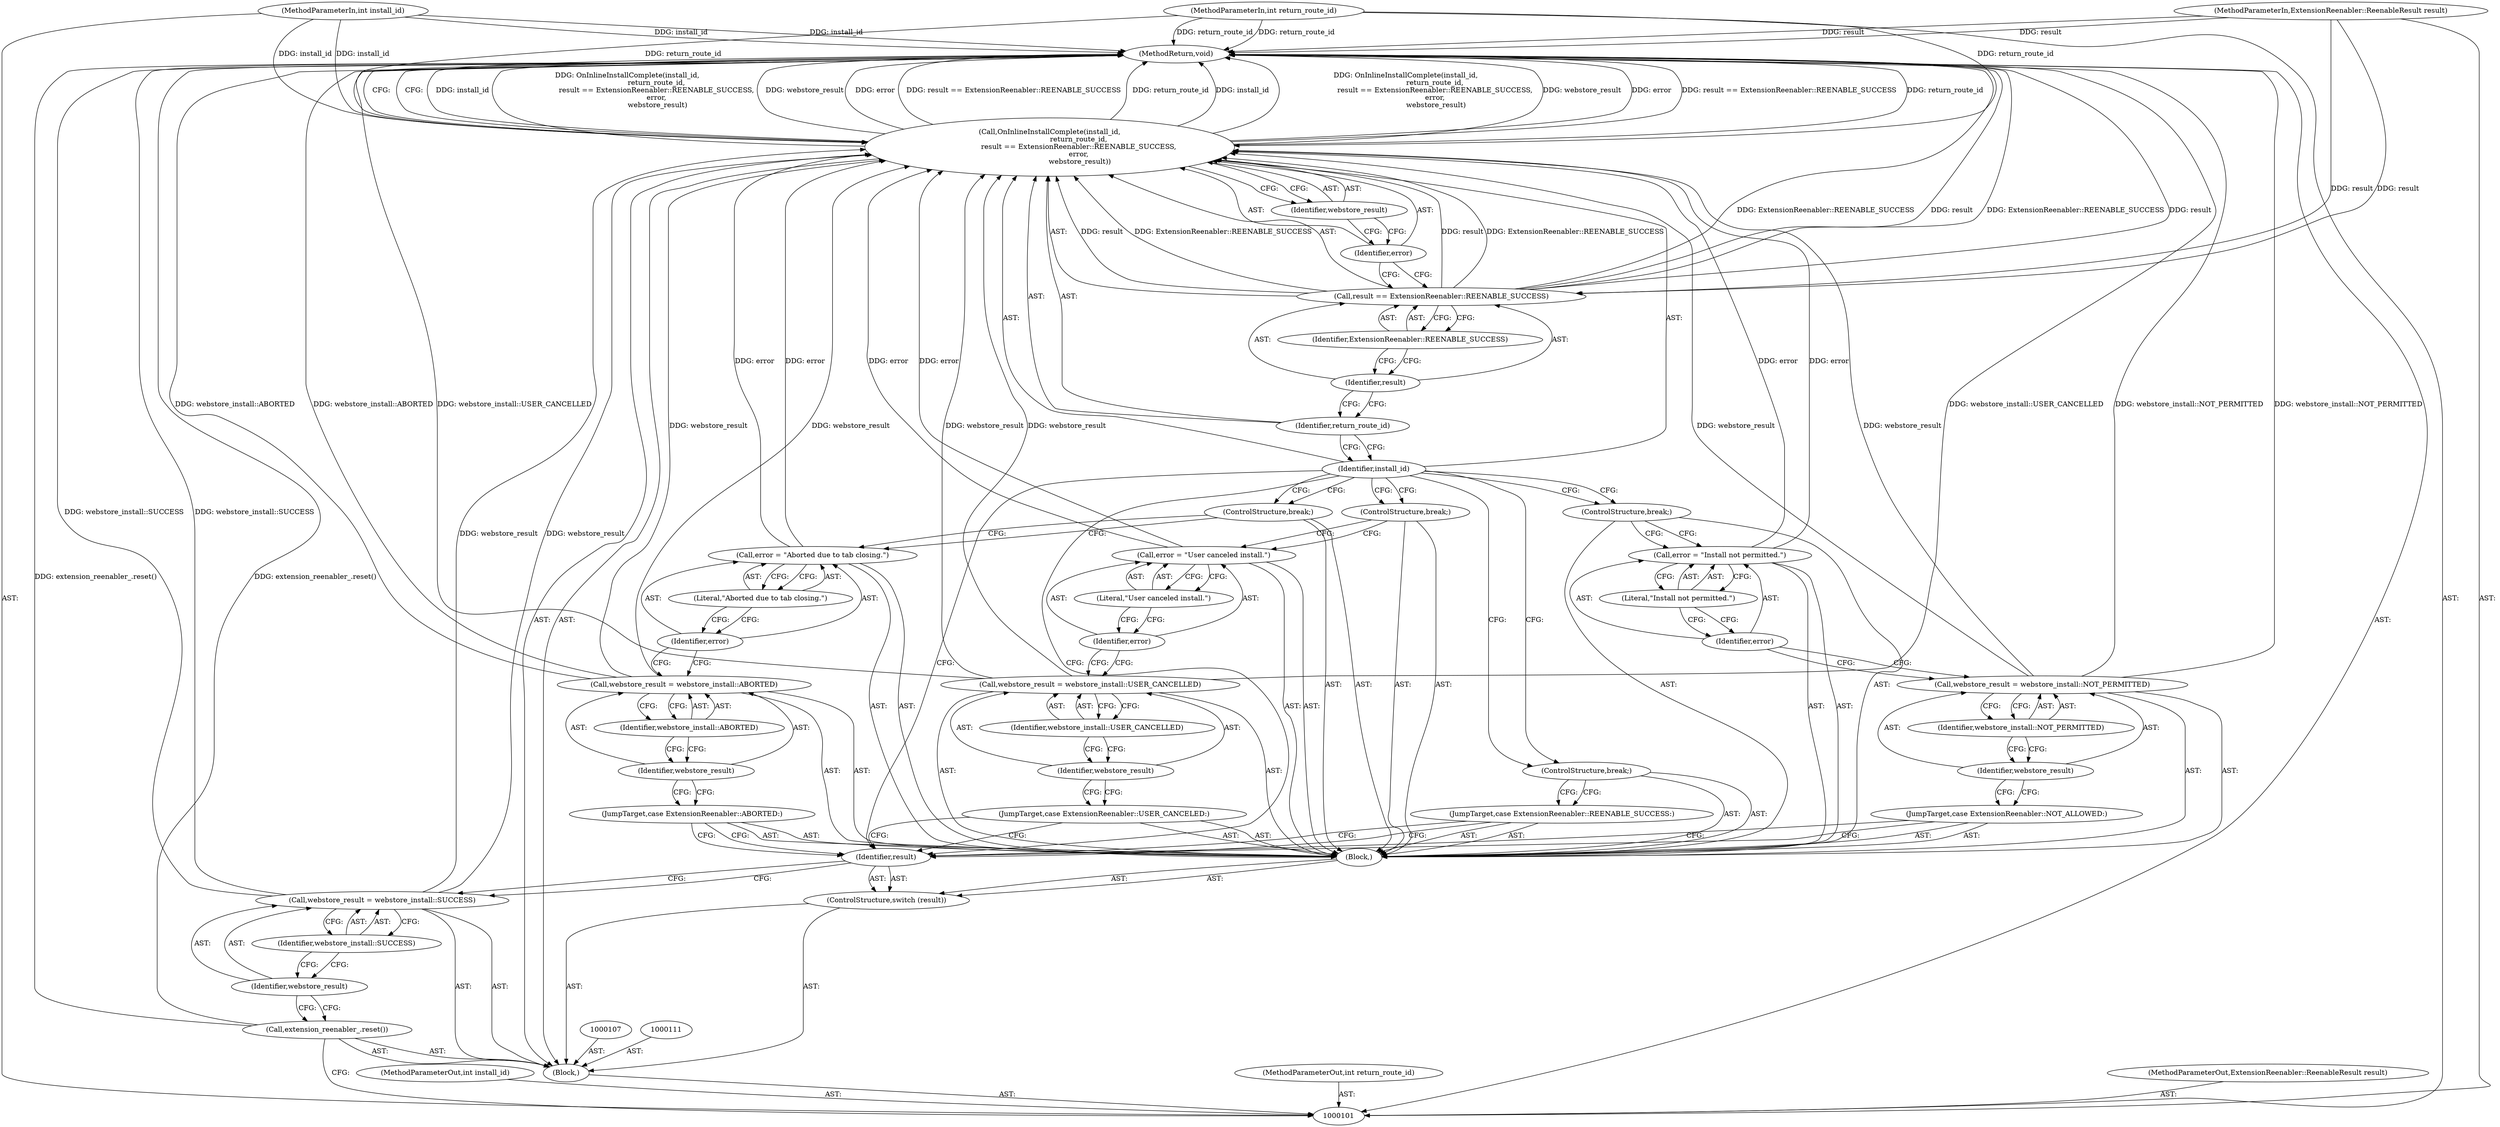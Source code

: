 digraph "1_Chrome_d30a8bd191f17b61938fc87890bffc80049b0774_2" {
"1000149" [label="(MethodReturn,void)"];
"1000102" [label="(MethodParameterIn,int install_id)"];
"1000179" [label="(MethodParameterOut,int install_id)"];
"1000117" [label="(JumpTarget,case ExtensionReenabler::USER_CANCELED:)"];
"1000120" [label="(Identifier,webstore_install::USER_CANCELLED)"];
"1000118" [label="(Call,webstore_result = webstore_install::USER_CANCELLED)"];
"1000119" [label="(Identifier,webstore_result)"];
"1000123" [label="(Literal,\"User canceled install.\")"];
"1000121" [label="(Call,error = \"User canceled install.\")"];
"1000122" [label="(Identifier,error)"];
"1000124" [label="(ControlStructure,break;)"];
"1000125" [label="(JumpTarget,case ExtensionReenabler::NOT_ALLOWED:)"];
"1000128" [label="(Identifier,webstore_install::NOT_PERMITTED)"];
"1000126" [label="(Call,webstore_result = webstore_install::NOT_PERMITTED)"];
"1000127" [label="(Identifier,webstore_result)"];
"1000131" [label="(Literal,\"Install not permitted.\")"];
"1000129" [label="(Call,error = \"Install not permitted.\")"];
"1000130" [label="(Identifier,error)"];
"1000132" [label="(ControlStructure,break;)"];
"1000133" [label="(JumpTarget,case ExtensionReenabler::ABORTED:)"];
"1000136" [label="(Identifier,webstore_install::ABORTED)"];
"1000134" [label="(Call,webstore_result = webstore_install::ABORTED)"];
"1000135" [label="(Identifier,webstore_result)"];
"1000103" [label="(MethodParameterIn,int return_route_id)"];
"1000180" [label="(MethodParameterOut,int return_route_id)"];
"1000139" [label="(Literal,\"Aborted due to tab closing.\")"];
"1000137" [label="(Call,error = \"Aborted due to tab closing.\")"];
"1000138" [label="(Identifier,error)"];
"1000140" [label="(ControlStructure,break;)"];
"1000141" [label="(Call,OnInlineInstallComplete(install_id,\n                          return_route_id,\n                          result == ExtensionReenabler::REENABLE_SUCCESS,\n                          error,\n                           webstore_result))"];
"1000142" [label="(Identifier,install_id)"];
"1000143" [label="(Identifier,return_route_id)"];
"1000144" [label="(Call,result == ExtensionReenabler::REENABLE_SUCCESS)"];
"1000145" [label="(Identifier,result)"];
"1000146" [label="(Identifier,ExtensionReenabler::REENABLE_SUCCESS)"];
"1000147" [label="(Identifier,error)"];
"1000148" [label="(Identifier,webstore_result)"];
"1000104" [label="(MethodParameterIn,ExtensionReenabler::ReenableResult result)"];
"1000181" [label="(MethodParameterOut,ExtensionReenabler::ReenableResult result)"];
"1000105" [label="(Block,)"];
"1000106" [label="(Call,extension_reenabler_.reset())"];
"1000108" [label="(Call,webstore_result = webstore_install::SUCCESS)"];
"1000109" [label="(Identifier,webstore_result)"];
"1000110" [label="(Identifier,webstore_install::SUCCESS)"];
"1000113" [label="(Identifier,result)"];
"1000114" [label="(Block,)"];
"1000112" [label="(ControlStructure,switch (result))"];
"1000115" [label="(JumpTarget,case ExtensionReenabler::REENABLE_SUCCESS:)"];
"1000116" [label="(ControlStructure,break;)"];
"1000149" -> "1000101"  [label="AST: "];
"1000149" -> "1000141"  [label="CFG: "];
"1000141" -> "1000149"  [label="DDG: install_id"];
"1000141" -> "1000149"  [label="DDG: OnInlineInstallComplete(install_id,\n                          return_route_id,\n                          result == ExtensionReenabler::REENABLE_SUCCESS,\n                          error,\n                           webstore_result)"];
"1000141" -> "1000149"  [label="DDG: webstore_result"];
"1000141" -> "1000149"  [label="DDG: error"];
"1000141" -> "1000149"  [label="DDG: result == ExtensionReenabler::REENABLE_SUCCESS"];
"1000141" -> "1000149"  [label="DDG: return_route_id"];
"1000104" -> "1000149"  [label="DDG: result"];
"1000102" -> "1000149"  [label="DDG: install_id"];
"1000126" -> "1000149"  [label="DDG: webstore_install::NOT_PERMITTED"];
"1000144" -> "1000149"  [label="DDG: ExtensionReenabler::REENABLE_SUCCESS"];
"1000144" -> "1000149"  [label="DDG: result"];
"1000103" -> "1000149"  [label="DDG: return_route_id"];
"1000108" -> "1000149"  [label="DDG: webstore_install::SUCCESS"];
"1000118" -> "1000149"  [label="DDG: webstore_install::USER_CANCELLED"];
"1000134" -> "1000149"  [label="DDG: webstore_install::ABORTED"];
"1000106" -> "1000149"  [label="DDG: extension_reenabler_.reset()"];
"1000102" -> "1000101"  [label="AST: "];
"1000102" -> "1000149"  [label="DDG: install_id"];
"1000102" -> "1000141"  [label="DDG: install_id"];
"1000179" -> "1000101"  [label="AST: "];
"1000117" -> "1000114"  [label="AST: "];
"1000117" -> "1000113"  [label="CFG: "];
"1000119" -> "1000117"  [label="CFG: "];
"1000120" -> "1000118"  [label="AST: "];
"1000120" -> "1000119"  [label="CFG: "];
"1000118" -> "1000120"  [label="CFG: "];
"1000118" -> "1000114"  [label="AST: "];
"1000118" -> "1000120"  [label="CFG: "];
"1000119" -> "1000118"  [label="AST: "];
"1000120" -> "1000118"  [label="AST: "];
"1000122" -> "1000118"  [label="CFG: "];
"1000118" -> "1000149"  [label="DDG: webstore_install::USER_CANCELLED"];
"1000118" -> "1000141"  [label="DDG: webstore_result"];
"1000119" -> "1000118"  [label="AST: "];
"1000119" -> "1000117"  [label="CFG: "];
"1000120" -> "1000119"  [label="CFG: "];
"1000123" -> "1000121"  [label="AST: "];
"1000123" -> "1000122"  [label="CFG: "];
"1000121" -> "1000123"  [label="CFG: "];
"1000121" -> "1000114"  [label="AST: "];
"1000121" -> "1000123"  [label="CFG: "];
"1000122" -> "1000121"  [label="AST: "];
"1000123" -> "1000121"  [label="AST: "];
"1000124" -> "1000121"  [label="CFG: "];
"1000121" -> "1000141"  [label="DDG: error"];
"1000122" -> "1000121"  [label="AST: "];
"1000122" -> "1000118"  [label="CFG: "];
"1000123" -> "1000122"  [label="CFG: "];
"1000124" -> "1000114"  [label="AST: "];
"1000124" -> "1000121"  [label="CFG: "];
"1000142" -> "1000124"  [label="CFG: "];
"1000125" -> "1000114"  [label="AST: "];
"1000125" -> "1000113"  [label="CFG: "];
"1000127" -> "1000125"  [label="CFG: "];
"1000128" -> "1000126"  [label="AST: "];
"1000128" -> "1000127"  [label="CFG: "];
"1000126" -> "1000128"  [label="CFG: "];
"1000126" -> "1000114"  [label="AST: "];
"1000126" -> "1000128"  [label="CFG: "];
"1000127" -> "1000126"  [label="AST: "];
"1000128" -> "1000126"  [label="AST: "];
"1000130" -> "1000126"  [label="CFG: "];
"1000126" -> "1000149"  [label="DDG: webstore_install::NOT_PERMITTED"];
"1000126" -> "1000141"  [label="DDG: webstore_result"];
"1000127" -> "1000126"  [label="AST: "];
"1000127" -> "1000125"  [label="CFG: "];
"1000128" -> "1000127"  [label="CFG: "];
"1000131" -> "1000129"  [label="AST: "];
"1000131" -> "1000130"  [label="CFG: "];
"1000129" -> "1000131"  [label="CFG: "];
"1000129" -> "1000114"  [label="AST: "];
"1000129" -> "1000131"  [label="CFG: "];
"1000130" -> "1000129"  [label="AST: "];
"1000131" -> "1000129"  [label="AST: "];
"1000132" -> "1000129"  [label="CFG: "];
"1000129" -> "1000141"  [label="DDG: error"];
"1000130" -> "1000129"  [label="AST: "];
"1000130" -> "1000126"  [label="CFG: "];
"1000131" -> "1000130"  [label="CFG: "];
"1000132" -> "1000114"  [label="AST: "];
"1000132" -> "1000129"  [label="CFG: "];
"1000142" -> "1000132"  [label="CFG: "];
"1000133" -> "1000114"  [label="AST: "];
"1000133" -> "1000113"  [label="CFG: "];
"1000135" -> "1000133"  [label="CFG: "];
"1000136" -> "1000134"  [label="AST: "];
"1000136" -> "1000135"  [label="CFG: "];
"1000134" -> "1000136"  [label="CFG: "];
"1000134" -> "1000114"  [label="AST: "];
"1000134" -> "1000136"  [label="CFG: "];
"1000135" -> "1000134"  [label="AST: "];
"1000136" -> "1000134"  [label="AST: "];
"1000138" -> "1000134"  [label="CFG: "];
"1000134" -> "1000149"  [label="DDG: webstore_install::ABORTED"];
"1000134" -> "1000141"  [label="DDG: webstore_result"];
"1000135" -> "1000134"  [label="AST: "];
"1000135" -> "1000133"  [label="CFG: "];
"1000136" -> "1000135"  [label="CFG: "];
"1000103" -> "1000101"  [label="AST: "];
"1000103" -> "1000149"  [label="DDG: return_route_id"];
"1000103" -> "1000141"  [label="DDG: return_route_id"];
"1000180" -> "1000101"  [label="AST: "];
"1000139" -> "1000137"  [label="AST: "];
"1000139" -> "1000138"  [label="CFG: "];
"1000137" -> "1000139"  [label="CFG: "];
"1000137" -> "1000114"  [label="AST: "];
"1000137" -> "1000139"  [label="CFG: "];
"1000138" -> "1000137"  [label="AST: "];
"1000139" -> "1000137"  [label="AST: "];
"1000140" -> "1000137"  [label="CFG: "];
"1000137" -> "1000141"  [label="DDG: error"];
"1000138" -> "1000137"  [label="AST: "];
"1000138" -> "1000134"  [label="CFG: "];
"1000139" -> "1000138"  [label="CFG: "];
"1000140" -> "1000114"  [label="AST: "];
"1000140" -> "1000137"  [label="CFG: "];
"1000142" -> "1000140"  [label="CFG: "];
"1000141" -> "1000105"  [label="AST: "];
"1000141" -> "1000148"  [label="CFG: "];
"1000142" -> "1000141"  [label="AST: "];
"1000143" -> "1000141"  [label="AST: "];
"1000144" -> "1000141"  [label="AST: "];
"1000147" -> "1000141"  [label="AST: "];
"1000148" -> "1000141"  [label="AST: "];
"1000149" -> "1000141"  [label="CFG: "];
"1000141" -> "1000149"  [label="DDG: install_id"];
"1000141" -> "1000149"  [label="DDG: OnInlineInstallComplete(install_id,\n                          return_route_id,\n                          result == ExtensionReenabler::REENABLE_SUCCESS,\n                          error,\n                           webstore_result)"];
"1000141" -> "1000149"  [label="DDG: webstore_result"];
"1000141" -> "1000149"  [label="DDG: error"];
"1000141" -> "1000149"  [label="DDG: result == ExtensionReenabler::REENABLE_SUCCESS"];
"1000141" -> "1000149"  [label="DDG: return_route_id"];
"1000102" -> "1000141"  [label="DDG: install_id"];
"1000103" -> "1000141"  [label="DDG: return_route_id"];
"1000144" -> "1000141"  [label="DDG: result"];
"1000144" -> "1000141"  [label="DDG: ExtensionReenabler::REENABLE_SUCCESS"];
"1000129" -> "1000141"  [label="DDG: error"];
"1000121" -> "1000141"  [label="DDG: error"];
"1000137" -> "1000141"  [label="DDG: error"];
"1000126" -> "1000141"  [label="DDG: webstore_result"];
"1000134" -> "1000141"  [label="DDG: webstore_result"];
"1000118" -> "1000141"  [label="DDG: webstore_result"];
"1000108" -> "1000141"  [label="DDG: webstore_result"];
"1000142" -> "1000141"  [label="AST: "];
"1000142" -> "1000113"  [label="CFG: "];
"1000142" -> "1000116"  [label="CFG: "];
"1000142" -> "1000124"  [label="CFG: "];
"1000142" -> "1000132"  [label="CFG: "];
"1000142" -> "1000140"  [label="CFG: "];
"1000143" -> "1000142"  [label="CFG: "];
"1000143" -> "1000141"  [label="AST: "];
"1000143" -> "1000142"  [label="CFG: "];
"1000145" -> "1000143"  [label="CFG: "];
"1000144" -> "1000141"  [label="AST: "];
"1000144" -> "1000146"  [label="CFG: "];
"1000145" -> "1000144"  [label="AST: "];
"1000146" -> "1000144"  [label="AST: "];
"1000147" -> "1000144"  [label="CFG: "];
"1000144" -> "1000149"  [label="DDG: ExtensionReenabler::REENABLE_SUCCESS"];
"1000144" -> "1000149"  [label="DDG: result"];
"1000144" -> "1000141"  [label="DDG: result"];
"1000144" -> "1000141"  [label="DDG: ExtensionReenabler::REENABLE_SUCCESS"];
"1000104" -> "1000144"  [label="DDG: result"];
"1000145" -> "1000144"  [label="AST: "];
"1000145" -> "1000143"  [label="CFG: "];
"1000146" -> "1000145"  [label="CFG: "];
"1000146" -> "1000144"  [label="AST: "];
"1000146" -> "1000145"  [label="CFG: "];
"1000144" -> "1000146"  [label="CFG: "];
"1000147" -> "1000141"  [label="AST: "];
"1000147" -> "1000144"  [label="CFG: "];
"1000148" -> "1000147"  [label="CFG: "];
"1000148" -> "1000141"  [label="AST: "];
"1000148" -> "1000147"  [label="CFG: "];
"1000141" -> "1000148"  [label="CFG: "];
"1000104" -> "1000101"  [label="AST: "];
"1000104" -> "1000149"  [label="DDG: result"];
"1000104" -> "1000144"  [label="DDG: result"];
"1000181" -> "1000101"  [label="AST: "];
"1000105" -> "1000101"  [label="AST: "];
"1000106" -> "1000105"  [label="AST: "];
"1000107" -> "1000105"  [label="AST: "];
"1000108" -> "1000105"  [label="AST: "];
"1000111" -> "1000105"  [label="AST: "];
"1000112" -> "1000105"  [label="AST: "];
"1000141" -> "1000105"  [label="AST: "];
"1000106" -> "1000105"  [label="AST: "];
"1000106" -> "1000101"  [label="CFG: "];
"1000109" -> "1000106"  [label="CFG: "];
"1000106" -> "1000149"  [label="DDG: extension_reenabler_.reset()"];
"1000108" -> "1000105"  [label="AST: "];
"1000108" -> "1000110"  [label="CFG: "];
"1000109" -> "1000108"  [label="AST: "];
"1000110" -> "1000108"  [label="AST: "];
"1000113" -> "1000108"  [label="CFG: "];
"1000108" -> "1000149"  [label="DDG: webstore_install::SUCCESS"];
"1000108" -> "1000141"  [label="DDG: webstore_result"];
"1000109" -> "1000108"  [label="AST: "];
"1000109" -> "1000106"  [label="CFG: "];
"1000110" -> "1000109"  [label="CFG: "];
"1000110" -> "1000108"  [label="AST: "];
"1000110" -> "1000109"  [label="CFG: "];
"1000108" -> "1000110"  [label="CFG: "];
"1000113" -> "1000112"  [label="AST: "];
"1000113" -> "1000108"  [label="CFG: "];
"1000115" -> "1000113"  [label="CFG: "];
"1000117" -> "1000113"  [label="CFG: "];
"1000125" -> "1000113"  [label="CFG: "];
"1000133" -> "1000113"  [label="CFG: "];
"1000142" -> "1000113"  [label="CFG: "];
"1000114" -> "1000112"  [label="AST: "];
"1000115" -> "1000114"  [label="AST: "];
"1000116" -> "1000114"  [label="AST: "];
"1000117" -> "1000114"  [label="AST: "];
"1000118" -> "1000114"  [label="AST: "];
"1000121" -> "1000114"  [label="AST: "];
"1000124" -> "1000114"  [label="AST: "];
"1000125" -> "1000114"  [label="AST: "];
"1000126" -> "1000114"  [label="AST: "];
"1000129" -> "1000114"  [label="AST: "];
"1000132" -> "1000114"  [label="AST: "];
"1000133" -> "1000114"  [label="AST: "];
"1000134" -> "1000114"  [label="AST: "];
"1000137" -> "1000114"  [label="AST: "];
"1000140" -> "1000114"  [label="AST: "];
"1000112" -> "1000105"  [label="AST: "];
"1000113" -> "1000112"  [label="AST: "];
"1000114" -> "1000112"  [label="AST: "];
"1000115" -> "1000114"  [label="AST: "];
"1000115" -> "1000113"  [label="CFG: "];
"1000116" -> "1000115"  [label="CFG: "];
"1000116" -> "1000114"  [label="AST: "];
"1000116" -> "1000115"  [label="CFG: "];
"1000142" -> "1000116"  [label="CFG: "];
}
